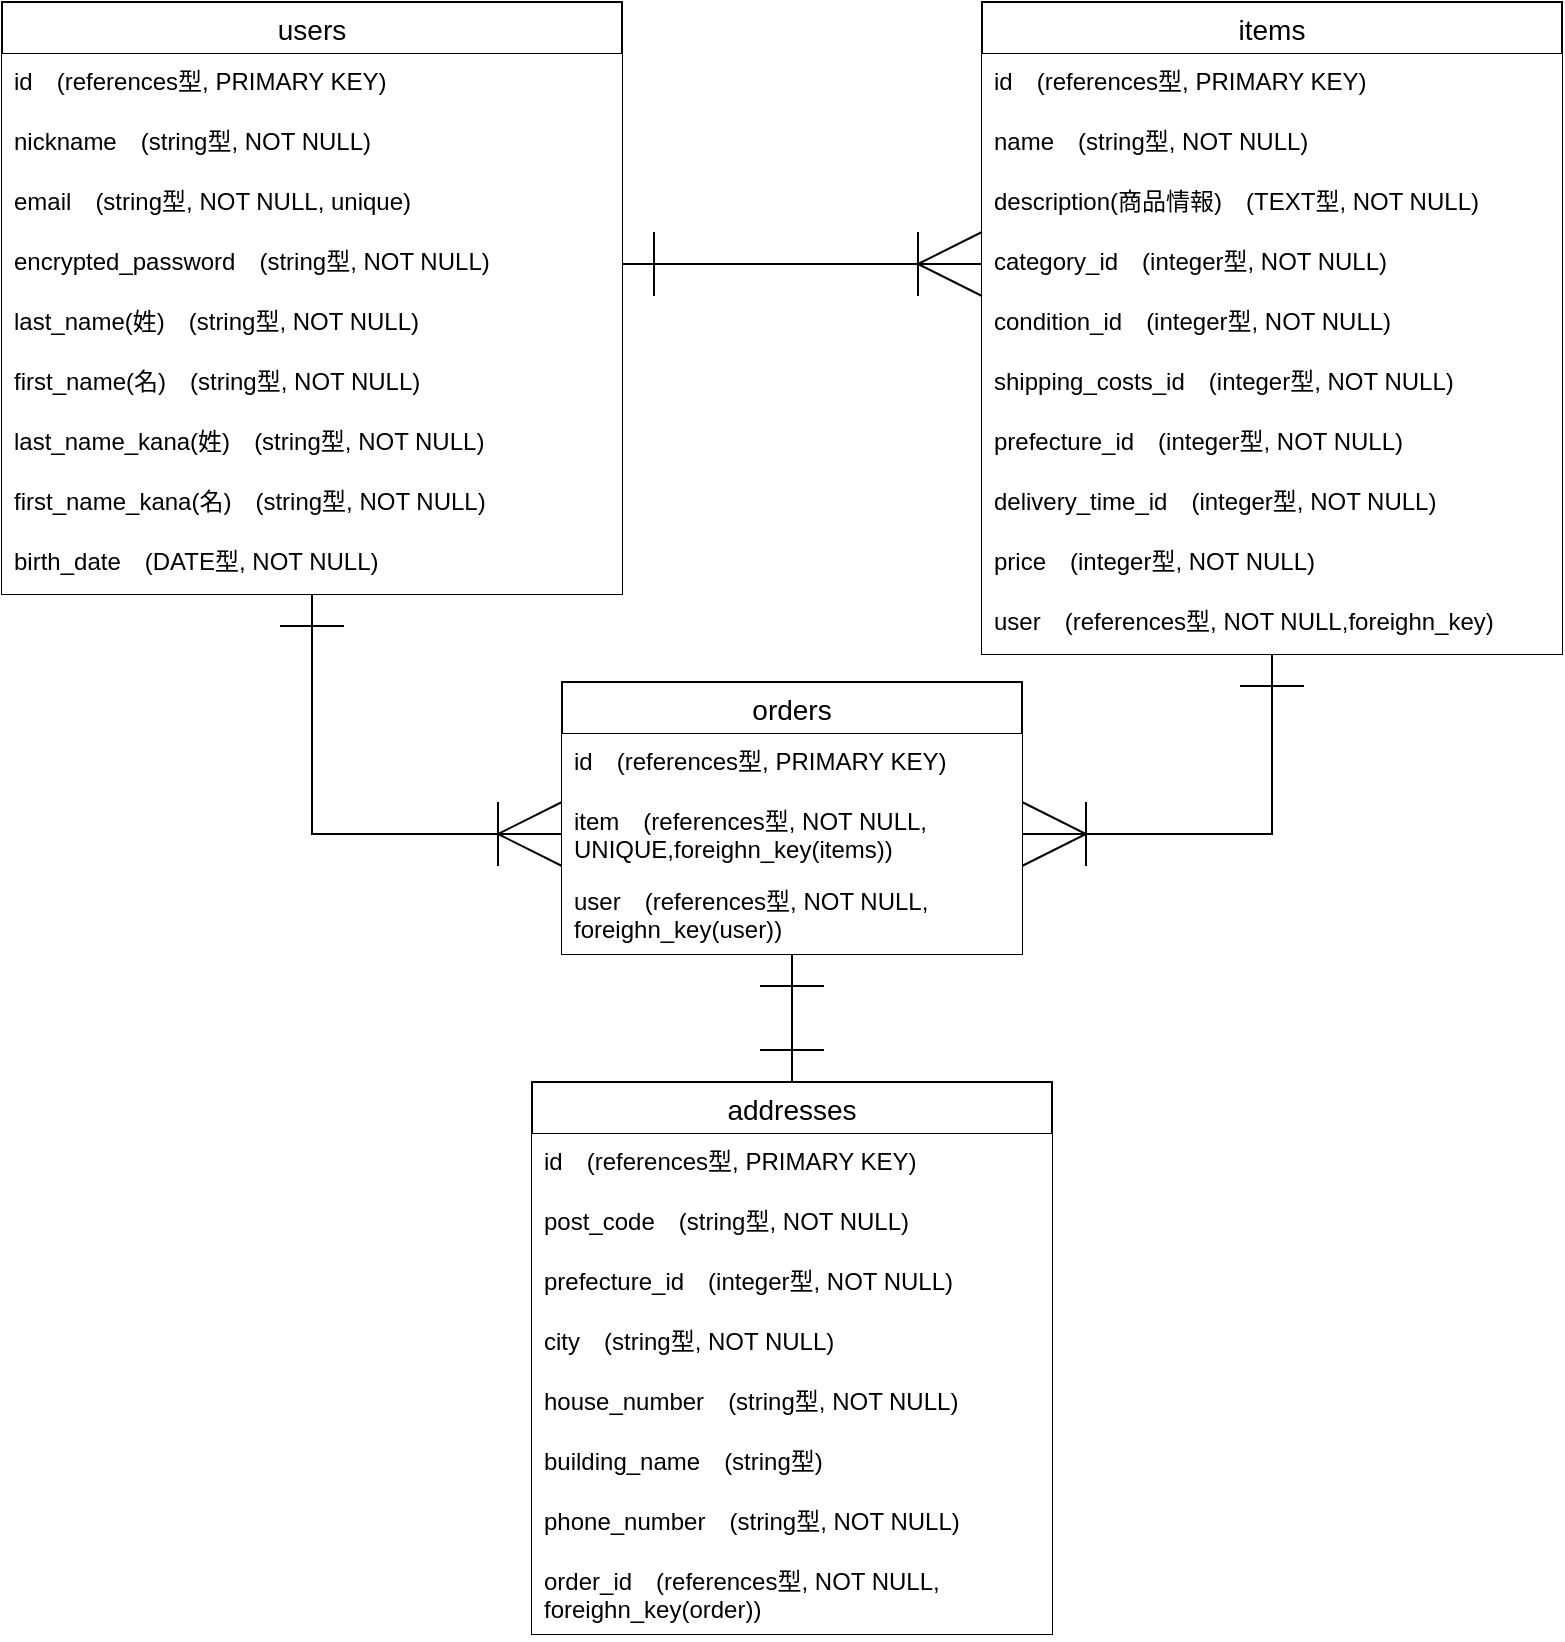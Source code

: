 <mxfile>
    <diagram id="aebUQQDbDGzBISMxwKxZ" name="ページ1">
        <mxGraphModel dx="635" dy="662" grid="1" gridSize="10" guides="1" tooltips="1" connect="1" arrows="1" fold="1" page="1" pageScale="1" pageWidth="827" pageHeight="1169" math="0" shadow="0">
            <root>
                <mxCell id="0"/>
                <mxCell id="1" parent="0"/>
                <mxCell id="96" style="edgeStyle=none;html=1;exitX=0.5;exitY=1;exitDx=0;exitDy=0;endSize=30;startSize=30;endArrow=ERoneToMany;endFill=0;startArrow=ERone;startFill=0;entryX=0;entryY=0.5;entryDx=0;entryDy=0;jumpSize=0;rounded=0;curved=0;" parent="1" source="52" target="94" edge="1">
                    <mxGeometry relative="1" as="geometry">
                        <mxPoint x="330" y="340" as="targetPoint"/>
                        <mxPoint x="200" y="270" as="sourcePoint"/>
                        <Array as="points">
                            <mxPoint x="195" y="426"/>
                        </Array>
                    </mxGeometry>
                </mxCell>
                <mxCell id="52" value="users" style="swimlane;fontStyle=0;childLayout=stackLayout;horizontal=1;startSize=26;horizontalStack=0;resizeParent=1;resizeParentMax=0;resizeLast=0;collapsible=1;marginBottom=0;align=center;fontSize=14;" parent="1" vertex="1">
                    <mxGeometry x="40" y="10" width="310" height="296" as="geometry"/>
                </mxCell>
                <mxCell id="103" value="id　(&lt;span style=&quot;color: rgb(0, 0, 0);&quot;&gt;references&lt;/span&gt;型, PRIMARY KEY)" style="text;strokeColor=none;fillColor=default;spacingLeft=4;spacingRight=4;overflow=hidden;rotatable=0;points=[[0,0.5],[1,0.5]];portConstraint=eastwest;fontSize=12;whiteSpace=wrap;html=1;aspect=fixed;" parent="52" vertex="1">
                    <mxGeometry y="26" width="310" height="30" as="geometry"/>
                </mxCell>
                <mxCell id="54" value="nickname　(string型, NOT NULL&lt;span style=&quot;background-color: transparent;&quot;&gt;)&lt;/span&gt;" style="text;strokeColor=none;fillColor=default;spacingLeft=4;spacingRight=4;overflow=hidden;rotatable=0;points=[[0,0.5],[1,0.5]];portConstraint=eastwest;fontSize=12;whiteSpace=wrap;html=1;aspect=fixed;" parent="52" vertex="1">
                    <mxGeometry y="56" width="310" height="30" as="geometry"/>
                </mxCell>
                <mxCell id="55" value="email&lt;span style=&quot;color: rgb(0, 0, 0);&quot;&gt;　(string型, NOT NULL, unique&lt;/span&gt;&lt;span style=&quot;background-color: transparent;&quot;&gt;)&lt;/span&gt;" style="text;strokeColor=none;fillColor=default;spacingLeft=4;spacingRight=4;overflow=hidden;rotatable=0;points=[[0,0.5],[1,0.5]];portConstraint=eastwest;fontSize=12;whiteSpace=wrap;html=1;" parent="52" vertex="1">
                    <mxGeometry y="86" width="310" height="30" as="geometry"/>
                </mxCell>
                <mxCell id="60" value="&lt;span style=&quot;color: rgb(0, 0, 0);&quot;&gt;encrypted_password　(string型, NOT NULL&lt;/span&gt;&lt;span style=&quot;background-color: transparent;&quot;&gt;)&lt;/span&gt;" style="text;strokeColor=none;fillColor=default;spacingLeft=4;spacingRight=4;overflow=hidden;rotatable=0;points=[[0,0.5],[1,0.5]];portConstraint=eastwest;fontSize=12;whiteSpace=wrap;html=1;" parent="52" vertex="1">
                    <mxGeometry y="116" width="310" height="30" as="geometry"/>
                </mxCell>
                <mxCell id="61" value="last_name(姓)&lt;span style=&quot;color: rgb(0, 0, 0);&quot;&gt;　(string型, NOT NULL&lt;/span&gt;&lt;span style=&quot;background-color: transparent;&quot;&gt;)&lt;/span&gt;" style="text;strokeColor=none;fillColor=default;spacingLeft=4;spacingRight=4;overflow=hidden;rotatable=0;points=[[0,0.5],[1,0.5]];portConstraint=eastwest;fontSize=12;whiteSpace=wrap;html=1;" parent="52" vertex="1">
                    <mxGeometry y="146" width="310" height="30" as="geometry"/>
                </mxCell>
                <mxCell id="62" value="first_name(名)&lt;span style=&quot;color: rgb(0, 0, 0);&quot;&gt;　(string型, NOT NULL&lt;/span&gt;&lt;span style=&quot;background-color: transparent;&quot;&gt;)&lt;/span&gt;" style="text;strokeColor=none;fillColor=default;spacingLeft=4;spacingRight=4;overflow=hidden;rotatable=0;points=[[0,0.5],[1,0.5]];portConstraint=eastwest;fontSize=12;whiteSpace=wrap;html=1;" parent="52" vertex="1">
                    <mxGeometry y="176" width="310" height="30" as="geometry"/>
                </mxCell>
                <mxCell id="107" value="&lt;span style=&quot;color: rgb(0, 0, 0);&quot;&gt;last_name_kana(姓)&lt;/span&gt;&lt;span style=&quot;color: rgb(0, 0, 0);&quot;&gt;　(string型, NOT NULL&lt;/span&gt;&lt;span style=&quot;background-color: transparent;&quot;&gt;)&lt;/span&gt;" style="text;strokeColor=none;fillColor=default;spacingLeft=4;spacingRight=4;overflow=hidden;rotatable=0;points=[[0,0.5],[1,0.5]];portConstraint=eastwest;fontSize=12;whiteSpace=wrap;html=1;" vertex="1" parent="52">
                    <mxGeometry y="206" width="310" height="30" as="geometry"/>
                </mxCell>
                <mxCell id="108" value="&lt;span style=&quot;color: rgb(0, 0, 0);&quot;&gt;first_name_kana(名)&lt;/span&gt;&lt;span style=&quot;color: rgb(0, 0, 0);&quot;&gt;　(string型, NOT NULL&lt;/span&gt;&lt;span style=&quot;background-color: transparent;&quot;&gt;)&lt;/span&gt;" style="text;strokeColor=none;fillColor=default;spacingLeft=4;spacingRight=4;overflow=hidden;rotatable=0;points=[[0,0.5],[1,0.5]];portConstraint=eastwest;fontSize=12;whiteSpace=wrap;html=1;" vertex="1" parent="52">
                    <mxGeometry y="236" width="310" height="30" as="geometry"/>
                </mxCell>
                <mxCell id="65" value="birth_date&lt;span style=&quot;color: rgb(0, 0, 0);&quot;&gt;　(DATE型, NOT NULL&lt;/span&gt;&lt;span style=&quot;background-color: transparent;&quot;&gt;)&lt;/span&gt;" style="text;strokeColor=none;fillColor=default;spacingLeft=4;spacingRight=4;overflow=hidden;rotatable=0;points=[[0,0.5],[1,0.5]];portConstraint=eastwest;fontSize=12;whiteSpace=wrap;html=1;" parent="52" vertex="1">
                    <mxGeometry y="266" width="310" height="30" as="geometry"/>
                </mxCell>
                <mxCell id="100" style="edgeStyle=none;html=1;exitX=0.5;exitY=1;exitDx=0;exitDy=0;entryX=1;entryY=0.5;entryDx=0;entryDy=0;endSize=30;startSize=30;endArrow=ERoneToMany;endFill=0;startArrow=ERone;startFill=0;rounded=0;curved=0;" parent="1" source="66" target="94" edge="1">
                    <mxGeometry relative="1" as="geometry">
                        <mxPoint x="650" y="350" as="targetPoint"/>
                        <Array as="points">
                            <mxPoint x="675" y="426"/>
                        </Array>
                    </mxGeometry>
                </mxCell>
                <mxCell id="66" value="items" style="swimlane;fontStyle=0;childLayout=stackLayout;horizontal=1;startSize=26;horizontalStack=0;resizeParent=1;resizeParentMax=0;resizeLast=0;collapsible=1;marginBottom=0;align=center;fontSize=14;" parent="1" vertex="1">
                    <mxGeometry x="530" y="10" width="290" height="326" as="geometry"/>
                </mxCell>
                <mxCell id="104" value="&lt;span style=&quot;color: rgb(0, 0, 0);&quot;&gt;id　(&lt;span style=&quot;color: rgb(0, 0, 0);&quot;&gt;references&lt;/span&gt;型, PRIMARY KEY)&lt;/span&gt;" style="text;strokeColor=none;fillColor=default;spacingLeft=4;spacingRight=4;overflow=hidden;rotatable=0;points=[[0,0.5],[1,0.5]];portConstraint=eastwest;fontSize=12;whiteSpace=wrap;html=1;" parent="66" vertex="1">
                    <mxGeometry y="26" width="290" height="30" as="geometry"/>
                </mxCell>
                <mxCell id="68" value="name&lt;span style=&quot;color: rgb(0, 0, 0);&quot;&gt;　(string型, NOT NULL&lt;/span&gt;&lt;span style=&quot;background-color: transparent;&quot;&gt;)&lt;/span&gt;" style="text;strokeColor=none;fillColor=default;spacingLeft=4;spacingRight=4;overflow=hidden;rotatable=0;points=[[0,0.5],[1,0.5]];portConstraint=eastwest;fontSize=12;whiteSpace=wrap;html=1;" parent="66" vertex="1">
                    <mxGeometry y="56" width="290" height="30" as="geometry"/>
                </mxCell>
                <mxCell id="69" value="description(商品情報)&lt;span style=&quot;color: rgb(0, 0, 0);&quot;&gt;　(TEXT型, NOT NULL&lt;/span&gt;&lt;span style=&quot;background-color: transparent;&quot;&gt;)&lt;/span&gt;" style="text;strokeColor=none;fillColor=default;spacingLeft=4;spacingRight=4;overflow=hidden;rotatable=0;points=[[0,0.5],[1,0.5]];portConstraint=eastwest;fontSize=12;whiteSpace=wrap;html=1;" parent="66" vertex="1">
                    <mxGeometry y="86" width="290" height="30" as="geometry"/>
                </mxCell>
                <mxCell id="70" value="category_id&lt;span style=&quot;color: rgb(0, 0, 0);&quot;&gt;　(integer型, NOT NULL&lt;/span&gt;&lt;span style=&quot;background-color: transparent;&quot;&gt;)&lt;/span&gt;" style="text;strokeColor=none;fillColor=default;spacingLeft=4;spacingRight=4;overflow=hidden;rotatable=0;points=[[0,0.5],[1,0.5]];portConstraint=eastwest;fontSize=12;whiteSpace=wrap;html=1;" parent="66" vertex="1">
                    <mxGeometry y="116" width="290" height="30" as="geometry"/>
                </mxCell>
                <mxCell id="109" value="condition_id&lt;span style=&quot;color: rgb(0, 0, 0);&quot;&gt;　(integer型, NOT NULL&lt;/span&gt;&lt;span style=&quot;background-color: transparent;&quot;&gt;)&lt;/span&gt;" style="text;strokeColor=none;fillColor=default;spacingLeft=4;spacingRight=4;overflow=hidden;rotatable=0;points=[[0,0.5],[1,0.5]];portConstraint=eastwest;fontSize=12;whiteSpace=wrap;html=1;" vertex="1" parent="66">
                    <mxGeometry y="146" width="290" height="30" as="geometry"/>
                </mxCell>
                <mxCell id="110" value="shipping_costs_id&lt;span style=&quot;color: rgb(0, 0, 0);&quot;&gt;　(integer型, NOT NULL&lt;/span&gt;&lt;span style=&quot;background-color: transparent;&quot;&gt;)&lt;/span&gt;" style="text;strokeColor=none;fillColor=default;spacingLeft=4;spacingRight=4;overflow=hidden;rotatable=0;points=[[0,0.5],[1,0.5]];portConstraint=eastwest;fontSize=12;whiteSpace=wrap;html=1;" vertex="1" parent="66">
                    <mxGeometry y="176" width="290" height="30" as="geometry"/>
                </mxCell>
                <mxCell id="112" value="prefecture_id&lt;span style=&quot;color: rgb(0, 0, 0);&quot;&gt;　(integer型, NOT NULL&lt;/span&gt;&lt;span style=&quot;background-color: transparent;&quot;&gt;)&lt;/span&gt;" style="text;strokeColor=none;fillColor=default;spacingLeft=4;spacingRight=4;overflow=hidden;rotatable=0;points=[[0,0.5],[1,0.5]];portConstraint=eastwest;fontSize=12;whiteSpace=wrap;html=1;" vertex="1" parent="66">
                    <mxGeometry y="206" width="290" height="30" as="geometry"/>
                </mxCell>
                <mxCell id="111" value="delivery_time_id&lt;span style=&quot;color: rgb(0, 0, 0);&quot;&gt;　(integer型, NOT NULL&lt;/span&gt;&lt;span style=&quot;background-color: transparent;&quot;&gt;)&lt;/span&gt;" style="text;strokeColor=none;fillColor=default;spacingLeft=4;spacingRight=4;overflow=hidden;rotatable=0;points=[[0,0.5],[1,0.5]];portConstraint=eastwest;fontSize=12;whiteSpace=wrap;html=1;" vertex="1" parent="66">
                    <mxGeometry y="236" width="290" height="30" as="geometry"/>
                </mxCell>
                <mxCell id="71" value="price&lt;span style=&quot;color: rgb(0, 0, 0);&quot;&gt;　(&lt;span style=&quot;color: rgb(0, 0, 0);&quot;&gt;integer&lt;/span&gt;型, NOT NULL&lt;/span&gt;&lt;span style=&quot;background-color: transparent;&quot;&gt;)&lt;/span&gt;" style="text;strokeColor=none;fillColor=default;spacingLeft=4;spacingRight=4;overflow=hidden;rotatable=0;points=[[0,0.5],[1,0.5]];portConstraint=eastwest;fontSize=12;whiteSpace=wrap;html=1;" parent="66" vertex="1">
                    <mxGeometry y="266" width="290" height="30" as="geometry"/>
                </mxCell>
                <mxCell id="72" value="user&lt;span style=&quot;color: rgb(0, 0, 0);&quot;&gt;　(references&lt;/span&gt;&lt;span style=&quot;color: rgb(0, 0, 0);&quot;&gt;&lt;span style=&quot;color: rgb(0, 0, 0); background-color: transparent;&quot;&gt;型, NOT NULL,&lt;/span&gt;&lt;span style=&quot;color: rgb(0, 0, 0);&quot;&gt;foreighn_key&lt;/span&gt;&lt;span style=&quot;color: light-dark(rgb(0, 0, 0), rgb(237, 237, 237)); background-color: transparent;&quot;&gt;)&lt;/span&gt;&lt;br&gt;&lt;/span&gt;" style="text;strokeColor=none;fillColor=default;spacingLeft=4;spacingRight=4;overflow=hidden;rotatable=0;points=[[0,0.5],[1,0.5]];portConstraint=eastwest;fontSize=12;whiteSpace=wrap;html=1;" parent="66" vertex="1">
                    <mxGeometry y="296" width="290" height="30" as="geometry"/>
                </mxCell>
                <mxCell id="76" value="orders" style="swimlane;fontStyle=0;childLayout=stackLayout;horizontal=1;startSize=26;horizontalStack=0;resizeParent=1;resizeParentMax=0;resizeLast=0;collapsible=1;marginBottom=0;align=center;fontSize=14;" parent="1" vertex="1">
                    <mxGeometry x="320" y="350" width="230" height="136" as="geometry"/>
                </mxCell>
                <mxCell id="105" value="&lt;span style=&quot;color: rgb(0, 0, 0);&quot;&gt;id　(&lt;span style=&quot;color: rgb(0, 0, 0);&quot;&gt;references&lt;/span&gt;型, PRIMARY KEY)&lt;/span&gt;" style="text;strokeColor=none;fillColor=default;spacingLeft=4;spacingRight=4;overflow=hidden;rotatable=0;points=[[0,0.5],[1,0.5]];portConstraint=eastwest;fontSize=12;whiteSpace=wrap;html=1;" parent="76" vertex="1">
                    <mxGeometry y="26" width="230" height="30" as="geometry"/>
                </mxCell>
                <mxCell id="94" value="item&lt;span style=&quot;color: rgb(0, 0, 0);&quot;&gt;　(&lt;span style=&quot;color: rgb(0, 0, 0);&quot;&gt;references&lt;/span&gt;型, NOT NULL,&lt;/span&gt;&lt;div&gt;&lt;span style=&quot;color: rgb(0, 0, 0);&quot;&gt;UNIQUE,&lt;span style=&quot;color: rgb(0, 0, 0);&quot;&gt;foreighn_key&lt;/span&gt;(items)&lt;/span&gt;&lt;span style=&quot;background-color: transparent;&quot;&gt;)&lt;/span&gt;&lt;/div&gt;" style="text;strokeColor=none;fillColor=default;spacingLeft=4;spacingRight=4;overflow=hidden;rotatable=0;points=[[0,0.5],[1,0.5]];portConstraint=eastwest;fontSize=12;whiteSpace=wrap;html=1;" parent="76" vertex="1">
                    <mxGeometry y="56" width="230" height="40" as="geometry"/>
                </mxCell>
                <mxCell id="82" value="user&lt;span style=&quot;color: rgb(0, 0, 0);&quot;&gt;　(&lt;span style=&quot;color: rgb(0, 0, 0);&quot;&gt;references&lt;/span&gt;型, NOT NULL,&lt;br&gt;&lt;/span&gt;&lt;div&gt;&lt;span style=&quot;color: rgb(0, 0, 0);&quot;&gt;&lt;span style=&quot;color: rgb(0, 0, 0); background-color: transparent;&quot;&gt;foreighn_key&lt;/span&gt;(user)&lt;/span&gt;&lt;span style=&quot;background-color: transparent;&quot;&gt;)&lt;/span&gt;&lt;/div&gt;" style="text;strokeColor=none;fillColor=default;spacingLeft=4;spacingRight=4;overflow=hidden;rotatable=0;points=[[0,0.5],[1,0.5]];portConstraint=eastwest;fontSize=12;whiteSpace=wrap;html=1;align=left;" parent="76" vertex="1">
                    <mxGeometry y="96" width="230" height="40" as="geometry"/>
                </mxCell>
                <mxCell id="102" style="edgeStyle=none;html=1;entryX=0.5;entryY=1;entryDx=0;entryDy=0;endSize=30;startSize=30;endArrow=ERone;endFill=0;startArrow=ERone;startFill=0;" parent="1" source="84" target="76" edge="1">
                    <mxGeometry relative="1" as="geometry"/>
                </mxCell>
                <mxCell id="84" value="addresses" style="swimlane;fontStyle=0;childLayout=stackLayout;horizontal=1;startSize=26;horizontalStack=0;resizeParent=1;resizeParentMax=0;resizeLast=0;collapsible=1;marginBottom=0;align=center;fontSize=14;" parent="1" vertex="1">
                    <mxGeometry x="305" y="550" width="260" height="276" as="geometry"/>
                </mxCell>
                <mxCell id="106" value="&lt;span style=&quot;color: rgb(0, 0, 0);&quot;&gt;id　(&lt;span style=&quot;color: rgb(0, 0, 0);&quot;&gt;references&lt;/span&gt;型, PRIMARY KEY)&lt;/span&gt;" style="text;strokeColor=none;fillColor=default;spacingLeft=4;spacingRight=4;overflow=hidden;rotatable=0;points=[[0,0.5],[1,0.5]];portConstraint=eastwest;fontSize=12;whiteSpace=wrap;html=1;" parent="84" vertex="1">
                    <mxGeometry y="26" width="260" height="30" as="geometry"/>
                </mxCell>
                <mxCell id="86" value="post_code&lt;span style=&quot;color: rgb(0, 0, 0);&quot;&gt;　(string型, NOT NULL&lt;/span&gt;&lt;span style=&quot;background-color: transparent;&quot;&gt;)&lt;/span&gt;" style="text;strokeColor=none;fillColor=default;spacingLeft=4;spacingRight=4;overflow=hidden;rotatable=0;points=[[0,0.5],[1,0.5]];portConstraint=eastwest;fontSize=12;whiteSpace=wrap;html=1;" parent="84" vertex="1">
                    <mxGeometry y="56" width="260" height="30" as="geometry"/>
                </mxCell>
                <mxCell id="113" value="&lt;span style=&quot;color: rgb(0, 0, 0);&quot;&gt;prefecture_id&lt;/span&gt;&lt;span style=&quot;color: rgb(0, 0, 0);&quot;&gt;　(integer型, NOT NULL&lt;/span&gt;&lt;span style=&quot;background-color: transparent;&quot;&gt;)&lt;/span&gt;" style="text;strokeColor=none;fillColor=default;spacingLeft=4;spacingRight=4;overflow=hidden;rotatable=0;points=[[0,0.5],[1,0.5]];portConstraint=eastwest;fontSize=12;whiteSpace=wrap;html=1;" vertex="1" parent="84">
                    <mxGeometry y="86" width="260" height="30" as="geometry"/>
                </mxCell>
                <mxCell id="114" value="&lt;span style=&quot;color: rgb(0, 0, 0);&quot;&gt;city&lt;/span&gt;&lt;span style=&quot;color: rgb(0, 0, 0);&quot;&gt;　(string型, NOT NULL&lt;/span&gt;&lt;span style=&quot;background-color: transparent;&quot;&gt;)&lt;/span&gt;" style="text;strokeColor=none;fillColor=default;spacingLeft=4;spacingRight=4;overflow=hidden;rotatable=0;points=[[0,0.5],[1,0.5]];portConstraint=eastwest;fontSize=12;whiteSpace=wrap;html=1;" vertex="1" parent="84">
                    <mxGeometry y="116" width="260" height="30" as="geometry"/>
                </mxCell>
                <mxCell id="115" value="&lt;span style=&quot;color: rgb(0, 0, 0);&quot;&gt;house_number&lt;/span&gt;&lt;span style=&quot;color: rgb(0, 0, 0);&quot;&gt;　(string型, NOT NULL&lt;/span&gt;&lt;span style=&quot;background-color: transparent;&quot;&gt;)&lt;/span&gt;" style="text;strokeColor=none;fillColor=default;spacingLeft=4;spacingRight=4;overflow=hidden;rotatable=0;points=[[0,0.5],[1,0.5]];portConstraint=eastwest;fontSize=12;whiteSpace=wrap;html=1;" vertex="1" parent="84">
                    <mxGeometry y="146" width="260" height="30" as="geometry"/>
                </mxCell>
                <mxCell id="116" value="&lt;span style=&quot;color: rgb(0, 0, 0);&quot;&gt;building_name&lt;/span&gt;&lt;span style=&quot;color: rgb(0, 0, 0);&quot;&gt;　(string型&lt;/span&gt;&lt;span style=&quot;background-color: transparent;&quot;&gt;)&lt;/span&gt;" style="text;strokeColor=none;fillColor=default;spacingLeft=4;spacingRight=4;overflow=hidden;rotatable=0;points=[[0,0.5],[1,0.5]];portConstraint=eastwest;fontSize=12;whiteSpace=wrap;html=1;" vertex="1" parent="84">
                    <mxGeometry y="176" width="260" height="30" as="geometry"/>
                </mxCell>
                <mxCell id="87" value="phone_number&lt;span style=&quot;color: rgb(0, 0, 0);&quot;&gt;　(string型, NOT NULL&lt;/span&gt;&lt;span style=&quot;background-color: transparent;&quot;&gt;)&lt;/span&gt;" style="text;strokeColor=none;fillColor=default;spacingLeft=4;spacingRight=4;overflow=hidden;rotatable=0;points=[[0,0.5],[1,0.5]];portConstraint=eastwest;fontSize=12;whiteSpace=wrap;html=1;" parent="84" vertex="1">
                    <mxGeometry y="206" width="260" height="30" as="geometry"/>
                </mxCell>
                <mxCell id="88" value="order_id&lt;span style=&quot;color: rgb(0, 0, 0);&quot;&gt;　(&lt;span style=&quot;color: rgb(0, 0, 0);&quot;&gt;references&lt;/span&gt;型, NOT NULL,&lt;/span&gt;&lt;div&gt;&lt;div&gt;&lt;span style=&quot;color: rgb(0, 0, 0);&quot;&gt;foreighn_key(order)&lt;/span&gt;&lt;span style=&quot;background-color: transparent;&quot;&gt;)&lt;/span&gt;&lt;/div&gt;&lt;/div&gt;" style="text;strokeColor=none;fillColor=default;spacingLeft=4;spacingRight=4;overflow=hidden;rotatable=0;points=[[0,0.5],[1,0.5]];portConstraint=eastwest;fontSize=12;whiteSpace=wrap;html=1;" parent="84" vertex="1">
                    <mxGeometry y="236" width="260" height="40" as="geometry"/>
                </mxCell>
                <mxCell id="92" style="edgeStyle=none;html=1;exitX=1;exitY=0.5;exitDx=0;exitDy=0;entryX=0;entryY=0.5;entryDx=0;entryDy=0;endArrow=ERoneToMany;endFill=0;strokeWidth=1;endSize=30;startArrow=ERone;startFill=0;startSize=30;" parent="1" source="60" target="70" edge="1">
                    <mxGeometry relative="1" as="geometry"/>
                </mxCell>
            </root>
        </mxGraphModel>
    </diagram>
</mxfile>
